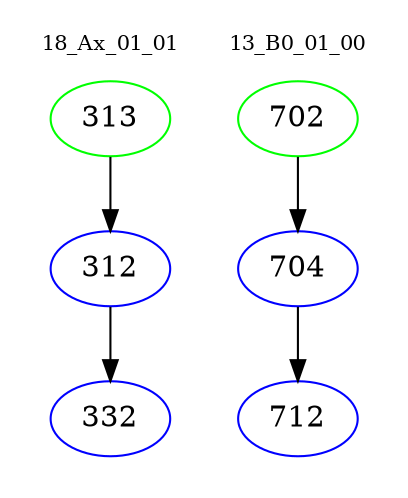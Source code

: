 digraph{
subgraph cluster_0 {
color = white
label = "18_Ax_01_01";
fontsize=10;
T0_313 [label="313", color="green"]
T0_313 -> T0_312 [color="black"]
T0_312 [label="312", color="blue"]
T0_312 -> T0_332 [color="black"]
T0_332 [label="332", color="blue"]
}
subgraph cluster_1 {
color = white
label = "13_B0_01_00";
fontsize=10;
T1_702 [label="702", color="green"]
T1_702 -> T1_704 [color="black"]
T1_704 [label="704", color="blue"]
T1_704 -> T1_712 [color="black"]
T1_712 [label="712", color="blue"]
}
}
